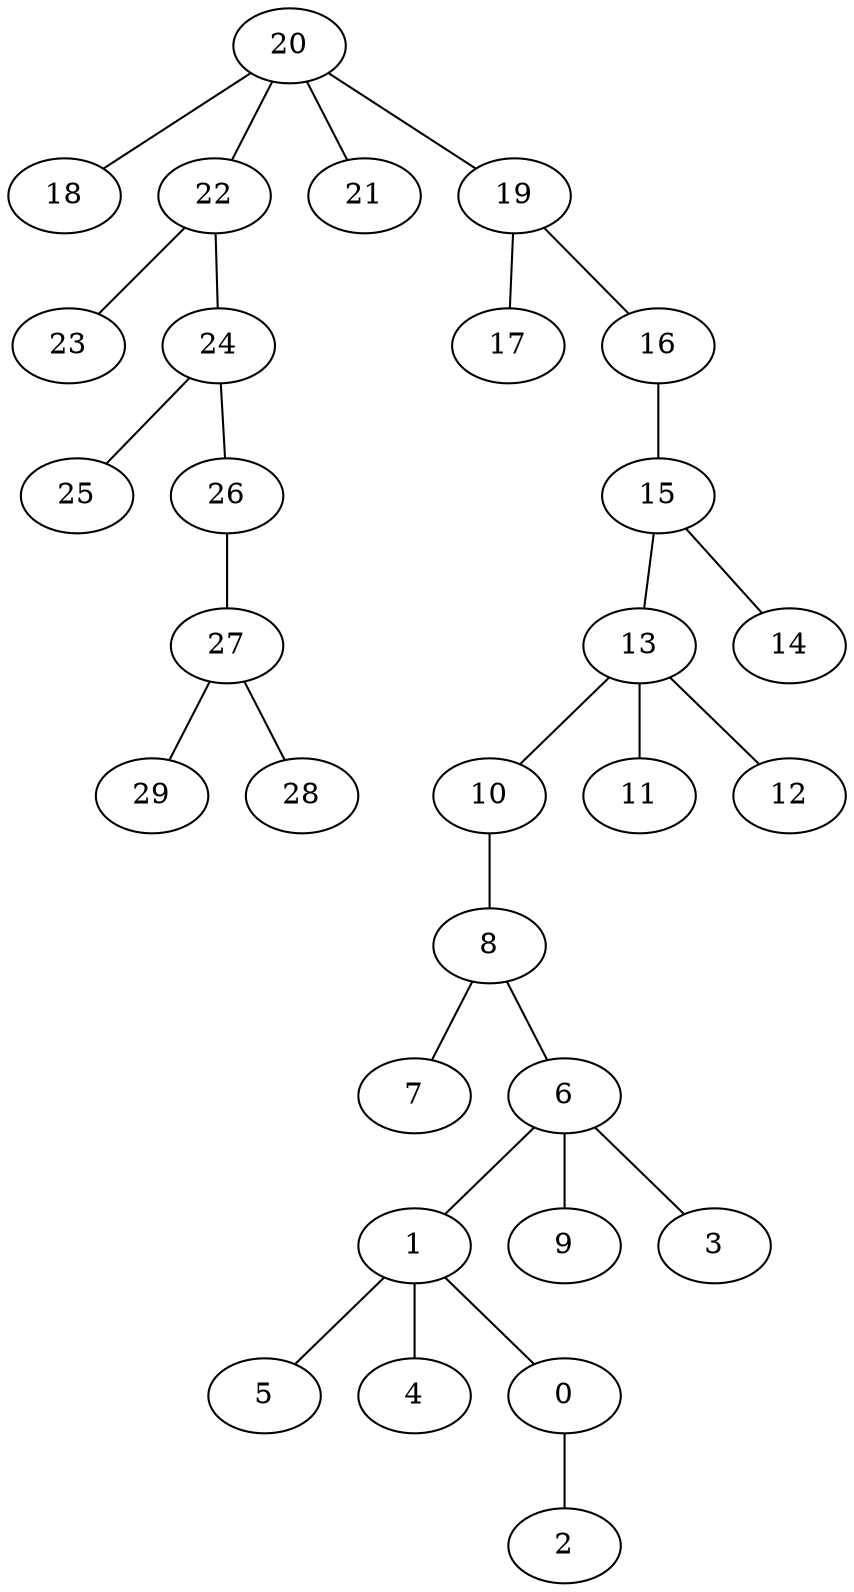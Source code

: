 graph G {
"5";
"4";
"10";
"29";
"11";
"18";
"1";
"27";
"22";
"23";
"25";
"28";
"21";
"19";
"2";
"9";
"13";
"26";
"7";
"17";
"6";
"20";
"12";
"24";
"3";
"14";
"16";
"8";
"0";
"15";
    "27" -- "29";
    "22" -- "23";
    "8" -- "7";
    "24" -- "25";
    "20" -- "18";
    "10" -- "8";
    "22" -- "24";
    "6" -- "3";
    "24" -- "26";
    "6" -- "9";
    "1" -- "5";
    "1" -- "4";
    "0" -- "2";
    "19" -- "17";
    "26" -- "27";
    "20" -- "21";
    "20" -- "22";
    "27" -- "28";
    "19" -- "16";
    "1" -- "0";
    "13" -- "11";
    "6" -- "1";
    "13" -- "12";
    "13" -- "10";
    "8" -- "6";
    "16" -- "15";
    "15" -- "14";
    "20" -- "19";
    "15" -- "13";
}

